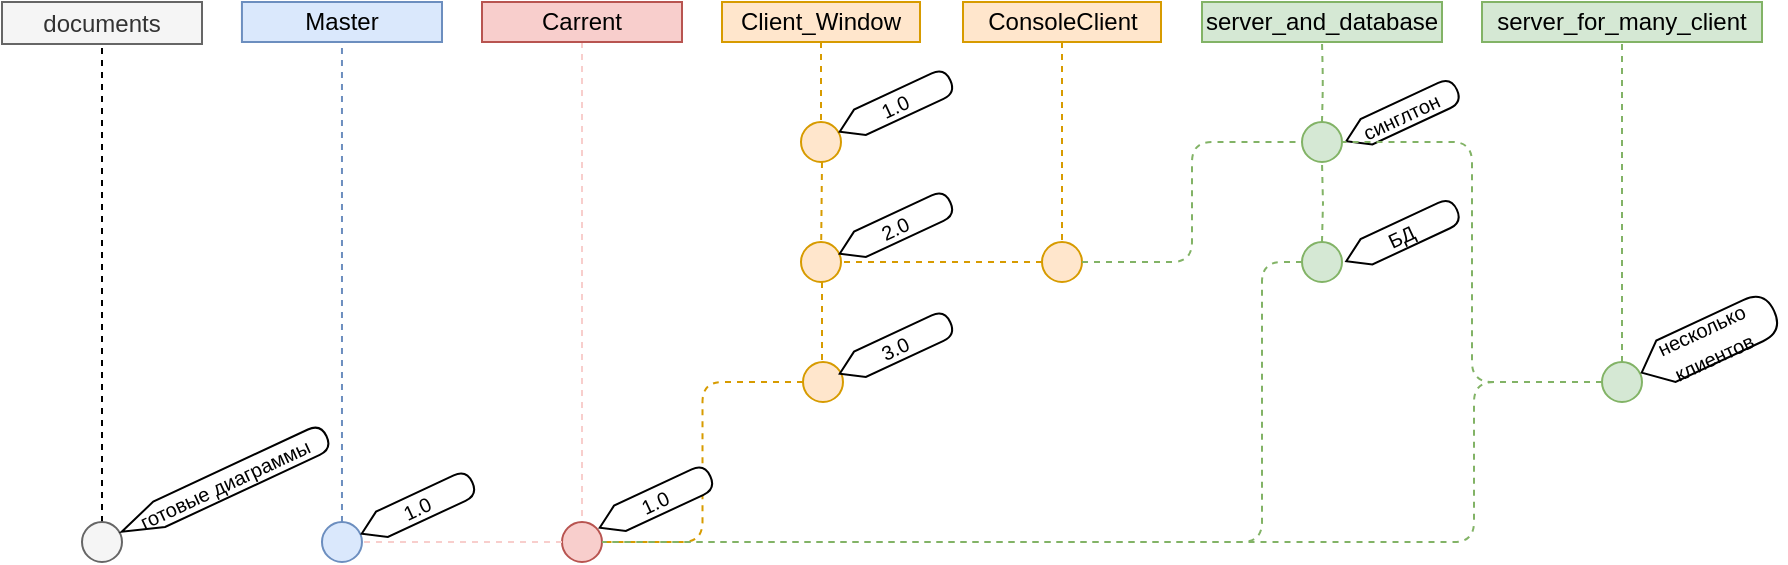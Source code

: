 <mxfile version="26.2.14">
  <diagram id="yPxyJZ8AM_hMuL3Unpa9" name="gitflow">
    <mxGraphModel dx="904" dy="445" grid="1" gridSize="10" guides="1" tooltips="1" connect="1" arrows="1" fold="1" page="1" pageScale="1" pageWidth="850" pageHeight="1100" math="0" shadow="0">
      <root>
        <mxCell id="0" />
        <mxCell id="1" parent="0" />
        <mxCell id="3" value="" style="endArrow=none;dashed=1;html=1;fillColor=#dae8fc;strokeColor=#6c8ebf;exitX=0.5;exitY=0;exitDx=0;exitDy=0;" parent="1" source="4" target="7" edge="1">
          <mxGeometry width="50" height="50" relative="1" as="geometry">
            <mxPoint x="141.803" y="160.164" as="sourcePoint" />
            <mxPoint x="720" y="70" as="targetPoint" />
          </mxGeometry>
        </mxCell>
        <mxCell id="4" value="" style="ellipse;whiteSpace=wrap;html=1;aspect=fixed;fillColor=#dae8fc;strokeColor=#6c8ebf;fontStyle=1;labelPosition=right;verticalLabelPosition=top;align=center;verticalAlign=bottom;fontColor=#0066CC;" parent="1" vertex="1">
          <mxGeometry x="159.99" y="260" width="20" height="20" as="geometry" />
        </mxCell>
        <mxCell id="7" value="Master" style="text;html=1;strokeColor=#6c8ebf;fillColor=#dae8fc;align=center;verticalAlign=middle;whiteSpace=wrap;rounded=0;" parent="1" vertex="1">
          <mxGeometry x="119.97" width="100.03" height="20" as="geometry" />
        </mxCell>
        <mxCell id="9" value="" style="ellipse;whiteSpace=wrap;html=1;aspect=fixed;fillColor=#f8cecc;strokeColor=#b85450;" parent="1" vertex="1">
          <mxGeometry x="280" y="260" width="20" height="20" as="geometry" />
        </mxCell>
        <mxCell id="TqjULr7ZvnBJGrtV8sEN-186" value="" style="endArrow=none;dashed=1;html=1;fillColor=#dae8fc;strokeColor=#f8cecc;exitX=0.5;exitY=1;exitDx=0;exitDy=0;" edge="1" parent="1" source="20" target="9">
          <mxGeometry relative="1" as="geometry" />
        </mxCell>
        <mxCell id="20" value="Carrent" style="text;html=1;strokeColor=#b85450;fillColor=#f8cecc;align=center;verticalAlign=middle;whiteSpace=wrap;rounded=0;" parent="1" vertex="1">
          <mxGeometry x="240" width="100" height="20" as="geometry" />
        </mxCell>
        <mxCell id="23" style="edgeStyle=orthogonalEdgeStyle;rounded=1;orthogonalLoop=1;jettySize=auto;html=1;dashed=1;endArrow=none;endFill=0;fillColor=#d5e8d4;strokeColor=#82b366;" parent="1" target="24" edge="1">
          <mxGeometry relative="1" as="geometry">
            <mxPoint x="700" y="180" as="targetPoint" />
            <mxPoint x="660" y="60" as="sourcePoint" />
          </mxGeometry>
        </mxCell>
        <mxCell id="24" value="server_and_database" style="text;html=1;strokeColor=#82b366;fillColor=#d5e8d4;align=center;verticalAlign=middle;whiteSpace=wrap;rounded=0;" parent="1" vertex="1">
          <mxGeometry x="600" width="120" height="20" as="geometry" />
        </mxCell>
        <mxCell id="39" value="" style="ellipse;whiteSpace=wrap;html=1;aspect=fixed;fontSize=10;labelPosition=right;verticalLabelPosition=top;align=centrt;verticalAlign=bottom;fillColor=#ffe6cc;strokeColor=#d79b00;fontColor=#FFB570;" parent="1" vertex="1">
          <mxGeometry x="399.5" y="60" width="20" height="20" as="geometry" />
        </mxCell>
        <mxCell id="TqjULr7ZvnBJGrtV8sEN-187" style="endArrow=none;dashed=1;html=1;fillColor=#dae8fc;strokeColor=#d79b00;exitX=0.5;exitY=1;exitDx=0;exitDy=0;" edge="1" parent="1" source="42" target="39">
          <mxGeometry relative="1" as="geometry" />
        </mxCell>
        <mxCell id="42" value="Client_Window" style="text;html=1;strokeColor=#d79b00;fillColor=#ffe6cc;align=center;verticalAlign=middle;whiteSpace=wrap;rounded=0;fontSize=12;" parent="1" vertex="1">
          <mxGeometry x="360" width="99" height="20" as="geometry" />
        </mxCell>
        <mxCell id="85" value="server_for_many_client" style="text;html=1;strokeColor=#82b366;fillColor=#d5e8d4;align=center;verticalAlign=middle;whiteSpace=wrap;rounded=0;" parent="1" vertex="1">
          <mxGeometry x="740" width="140" height="20" as="geometry" />
        </mxCell>
        <mxCell id="102" value="documents" style="text;html=1;strokeColor=#666666;fillColor=#f5f5f5;align=center;verticalAlign=middle;whiteSpace=wrap;rounded=0;fontColor=#333333;" parent="1" vertex="1">
          <mxGeometry width="100" height="21" as="geometry" />
        </mxCell>
        <mxCell id="125" value="ConsoleClient" style="text;html=1;strokeColor=#d79b00;fillColor=#ffe6cc;align=center;verticalAlign=middle;whiteSpace=wrap;rounded=0;fontSize=12;" parent="1" vertex="1">
          <mxGeometry x="480.5" width="99" height="20" as="geometry" />
        </mxCell>
        <mxCell id="175" style="edgeStyle=orthogonalEdgeStyle;rounded=1;orthogonalLoop=1;jettySize=auto;html=1;dashed=1;endArrow=none;endFill=0;" parent="1" source="173" target="102" edge="1">
          <mxGeometry relative="1" as="geometry" />
        </mxCell>
        <mxCell id="173" value="" style="ellipse;whiteSpace=wrap;html=1;aspect=fixed;fontSize=10;fontColor=#333333;fillColor=#f5f5f5;strokeColor=#666666;" parent="1" vertex="1">
          <mxGeometry x="40" y="260" width="20" height="20" as="geometry" />
        </mxCell>
        <mxCell id="TqjULr7ZvnBJGrtV8sEN-190" value="" style="ellipse;whiteSpace=wrap;html=1;aspect=fixed;fontSize=10;labelPosition=right;verticalLabelPosition=top;align=center;verticalAlign=bottom;fillColor=#ffe6cc;strokeColor=#d79b00;fontColor=#FFB570;" vertex="1" parent="1">
          <mxGeometry x="520" y="120" width="20" height="20" as="geometry" />
        </mxCell>
        <mxCell id="TqjULr7ZvnBJGrtV8sEN-191" style="endArrow=none;dashed=1;html=1;fillColor=#dae8fc;strokeColor=#d79b00;exitX=0.5;exitY=1;exitDx=0;exitDy=0;" edge="1" parent="1" target="TqjULr7ZvnBJGrtV8sEN-190" source="125">
          <mxGeometry relative="1" as="geometry">
            <mxPoint x="530" y="30" as="sourcePoint" />
          </mxGeometry>
        </mxCell>
        <mxCell id="TqjULr7ZvnBJGrtV8sEN-192" style="edgeStyle=orthogonalEdgeStyle;rounded=1;orthogonalLoop=1;jettySize=auto;html=1;dashed=1;endArrow=none;endFill=0;fillColor=#d5e8d4;strokeColor=#82b366;entryX=0.5;entryY=1;entryDx=0;entryDy=0;exitX=0.5;exitY=0;exitDx=0;exitDy=0;" edge="1" parent="1" source="TqjULr7ZvnBJGrtV8sEN-196" target="85">
          <mxGeometry relative="1" as="geometry">
            <mxPoint x="810" y="20" as="targetPoint" />
            <mxPoint x="810" y="60" as="sourcePoint" />
          </mxGeometry>
        </mxCell>
        <mxCell id="TqjULr7ZvnBJGrtV8sEN-194" value="" style="ellipse;whiteSpace=wrap;html=1;aspect=fixed;fontSize=10;labelPosition=right;verticalLabelPosition=top;align=center;verticalAlign=bottom;fillColor=#d5e8d4;strokeColor=#82b366;fontColor=#82b366;" vertex="1" parent="1">
          <mxGeometry x="650" y="60" width="20" height="20" as="geometry" />
        </mxCell>
        <mxCell id="TqjULr7ZvnBJGrtV8sEN-196" value="" style="ellipse;whiteSpace=wrap;html=1;aspect=fixed;fontSize=10;labelPosition=right;verticalLabelPosition=top;align=center;verticalAlign=bottom;fillColor=#d5e8d4;strokeColor=#82b366;fontColor=#82b366;" vertex="1" parent="1">
          <mxGeometry x="800" y="180" width="20" height="20" as="geometry" />
        </mxCell>
        <mxCell id="TqjULr7ZvnBJGrtV8sEN-198" value="&lt;font style=&quot;font-size: 10px;&quot;&gt;синглтон&lt;br&gt;&lt;/font&gt;" style="shape=display;whiteSpace=wrap;html=1;rotation=-25;size=0.183;" vertex="1" parent="1">
          <mxGeometry x="669.27" y="49.72" width="61" height="14" as="geometry" />
        </mxCell>
        <mxCell id="TqjULr7ZvnBJGrtV8sEN-199" value="&lt;font style=&quot;font-size: 10px;&quot;&gt;1.0&lt;br&gt;&lt;/font&gt;" style="shape=display;whiteSpace=wrap;html=1;rotation=-25;size=0.183;" vertex="1" parent="1">
          <mxGeometry x="416" y="45" width="61" height="14" as="geometry" />
        </mxCell>
        <mxCell id="TqjULr7ZvnBJGrtV8sEN-204" value="" style="ellipse;whiteSpace=wrap;html=1;aspect=fixed;fontSize=10;labelPosition=right;verticalLabelPosition=top;align=centrt;verticalAlign=bottom;fillColor=#ffe6cc;strokeColor=#d79b00;fontColor=#FFB570;" vertex="1" parent="1">
          <mxGeometry x="399.5" y="120" width="20" height="20" as="geometry" />
        </mxCell>
        <mxCell id="TqjULr7ZvnBJGrtV8sEN-205" style="endArrow=none;dashed=1;html=1;fillColor=#dae8fc;strokeColor=#d79b00;exitX=0.5;exitY=1;exitDx=0;exitDy=0;" edge="1" parent="1" target="TqjULr7ZvnBJGrtV8sEN-204">
          <mxGeometry relative="1" as="geometry">
            <mxPoint x="410" y="80" as="sourcePoint" />
          </mxGeometry>
        </mxCell>
        <mxCell id="TqjULr7ZvnBJGrtV8sEN-206" value="" style="ellipse;whiteSpace=wrap;html=1;aspect=fixed;fontSize=10;labelPosition=right;verticalLabelPosition=top;align=centrt;verticalAlign=bottom;fillColor=#ffe6cc;strokeColor=#d79b00;fontColor=#FFB570;" vertex="1" parent="1">
          <mxGeometry x="400.5" y="180" width="20" height="20" as="geometry" />
        </mxCell>
        <mxCell id="TqjULr7ZvnBJGrtV8sEN-207" style="endArrow=none;dashed=1;html=1;fillColor=#dae8fc;strokeColor=#d79b00;exitX=0.5;exitY=1;exitDx=0;exitDy=0;edgeStyle=orthogonalEdgeStyle;" edge="1" parent="1" target="TqjULr7ZvnBJGrtV8sEN-206">
          <mxGeometry relative="1" as="geometry">
            <mxPoint x="410" y="140" as="sourcePoint" />
          </mxGeometry>
        </mxCell>
        <mxCell id="TqjULr7ZvnBJGrtV8sEN-208" value="&lt;font style=&quot;font-size: 10px;&quot;&gt;2.0&lt;br&gt;&lt;/font&gt;" style="shape=display;whiteSpace=wrap;html=1;rotation=-25;size=0.183;" vertex="1" parent="1">
          <mxGeometry x="416" y="106" width="61" height="14" as="geometry" />
        </mxCell>
        <mxCell id="TqjULr7ZvnBJGrtV8sEN-209" value="&lt;font style=&quot;font-size: 10px;&quot;&gt;3.0&lt;br&gt;&lt;/font&gt;" style="shape=display;whiteSpace=wrap;html=1;rotation=-25;size=0.183;" vertex="1" parent="1">
          <mxGeometry x="416" y="166" width="61" height="14" as="geometry" />
        </mxCell>
        <mxCell id="TqjULr7ZvnBJGrtV8sEN-211" style="edgeStyle=orthogonalEdgeStyle;rounded=1;orthogonalLoop=1;jettySize=auto;html=1;dashed=1;endArrow=none;endFill=0;fillColor=#d5e8d4;strokeColor=#82b366;" edge="1" parent="1">
          <mxGeometry relative="1" as="geometry">
            <mxPoint x="660" y="80" as="targetPoint" />
            <mxPoint x="660" y="120" as="sourcePoint" />
          </mxGeometry>
        </mxCell>
        <mxCell id="TqjULr7ZvnBJGrtV8sEN-212" value="" style="ellipse;whiteSpace=wrap;html=1;aspect=fixed;fontSize=10;labelPosition=right;verticalLabelPosition=top;align=center;verticalAlign=bottom;fillColor=#d5e8d4;strokeColor=#82b366;fontColor=#82b366;" vertex="1" parent="1">
          <mxGeometry x="650" y="120" width="20" height="20" as="geometry" />
        </mxCell>
        <mxCell id="TqjULr7ZvnBJGrtV8sEN-213" value="&lt;font style=&quot;font-size: 10px;&quot;&gt;БД&lt;/font&gt;" style="shape=display;whiteSpace=wrap;html=1;rotation=-25;size=0.183;" vertex="1" parent="1">
          <mxGeometry x="669.27" y="109.72" width="61" height="14" as="geometry" />
        </mxCell>
        <mxCell id="TqjULr7ZvnBJGrtV8sEN-214" style="edgeStyle=orthogonalEdgeStyle;rounded=1;orthogonalLoop=1;jettySize=auto;html=1;dashed=1;endArrow=none;endFill=0;fillColor=#d5e8d4;strokeColor=#82b366;entryX=1;entryY=0.5;entryDx=0;entryDy=0;exitX=0;exitY=0.5;exitDx=0;exitDy=0;" edge="1" parent="1" source="TqjULr7ZvnBJGrtV8sEN-196" target="TqjULr7ZvnBJGrtV8sEN-194">
          <mxGeometry relative="1" as="geometry">
            <mxPoint x="820" y="30" as="targetPoint" />
            <mxPoint x="820" y="190" as="sourcePoint" />
          </mxGeometry>
        </mxCell>
        <mxCell id="TqjULr7ZvnBJGrtV8sEN-215" value="&lt;font style=&quot;font-size: 10px;&quot;&gt;несколько клиентов&lt;/font&gt;" style="shape=display;whiteSpace=wrap;html=1;rotation=-25;size=0.183;" vertex="1" parent="1">
          <mxGeometry x="816.44" y="158.46" width="73" height="22.84" as="geometry" />
        </mxCell>
        <mxCell id="TqjULr7ZvnBJGrtV8sEN-220" style="endArrow=none;dashed=1;html=1;fillColor=#dae8fc;strokeColor=#d79b00;exitX=0;exitY=0.5;exitDx=0;exitDy=0;edgeStyle=orthogonalEdgeStyle;entryX=1;entryY=0.5;entryDx=0;entryDy=0;" edge="1" parent="1" source="TqjULr7ZvnBJGrtV8sEN-206" target="9">
          <mxGeometry relative="1" as="geometry">
            <mxPoint x="420" y="150" as="sourcePoint" />
            <mxPoint x="420" y="190" as="targetPoint" />
          </mxGeometry>
        </mxCell>
        <mxCell id="TqjULr7ZvnBJGrtV8sEN-223" style="edgeStyle=orthogonalEdgeStyle;rounded=1;orthogonalLoop=1;jettySize=auto;html=1;dashed=1;endArrow=none;endFill=0;fillColor=#d5e8d4;strokeColor=#82b366;entryX=1;entryY=0.5;entryDx=0;entryDy=0;exitX=0;exitY=0.5;exitDx=0;exitDy=0;" edge="1" parent="1" source="TqjULr7ZvnBJGrtV8sEN-196" target="9">
          <mxGeometry relative="1" as="geometry">
            <mxPoint x="680" y="80" as="targetPoint" />
            <mxPoint x="810" y="200" as="sourcePoint" />
            <Array as="points">
              <mxPoint x="736" y="190" />
              <mxPoint x="736" y="270" />
            </Array>
          </mxGeometry>
        </mxCell>
        <mxCell id="TqjULr7ZvnBJGrtV8sEN-225" style="edgeStyle=orthogonalEdgeStyle;rounded=1;orthogonalLoop=1;jettySize=auto;html=1;dashed=1;endArrow=none;endFill=0;fillColor=#d5e8d4;strokeColor=#82b366;entryX=1;entryY=0.5;entryDx=0;entryDy=0;exitX=0;exitY=0.5;exitDx=0;exitDy=0;" edge="1" parent="1" source="TqjULr7ZvnBJGrtV8sEN-212" target="9">
          <mxGeometry relative="1" as="geometry">
            <mxPoint x="310" y="280" as="targetPoint" />
            <mxPoint x="820" y="210" as="sourcePoint" />
            <Array as="points">
              <mxPoint x="630" y="130" />
              <mxPoint x="630" y="270" />
            </Array>
          </mxGeometry>
        </mxCell>
        <mxCell id="TqjULr7ZvnBJGrtV8sEN-226" value="&lt;font style=&quot;font-size: 10px;&quot;&gt;1.0&lt;br&gt;&lt;/font&gt;" style="shape=display;whiteSpace=wrap;html=1;rotation=-25;size=0.183;" vertex="1" parent="1">
          <mxGeometry x="296" y="243" width="61" height="14" as="geometry" />
        </mxCell>
        <mxCell id="TqjULr7ZvnBJGrtV8sEN-227" value="&lt;font style=&quot;font-size: 10px;&quot;&gt;1.0&lt;br&gt;&lt;/font&gt;" style="shape=display;whiteSpace=wrap;html=1;rotation=-25;size=0.183;" vertex="1" parent="1">
          <mxGeometry x="177" y="246" width="61" height="14" as="geometry" />
        </mxCell>
        <mxCell id="TqjULr7ZvnBJGrtV8sEN-228" value="" style="endArrow=none;dashed=1;html=1;fillColor=#dae8fc;strokeColor=#f8cecc;exitX=0;exitY=0.5;exitDx=0;exitDy=0;entryX=1;entryY=0.5;entryDx=0;entryDy=0;" edge="1" parent="1" source="9" target="4">
          <mxGeometry relative="1" as="geometry">
            <mxPoint x="300" y="30" as="sourcePoint" />
            <mxPoint x="300" y="270" as="targetPoint" />
          </mxGeometry>
        </mxCell>
        <mxCell id="TqjULr7ZvnBJGrtV8sEN-230" value="&lt;font style=&quot;font-size: 10px;&quot;&gt;готовые диаграммы&lt;br&gt;&lt;/font&gt;" style="shape=display;whiteSpace=wrap;html=1;rotation=-25;size=0.183;" vertex="1" parent="1">
          <mxGeometry x="54.56" y="234.01" width="113" height="14" as="geometry" />
        </mxCell>
        <mxCell id="TqjULr7ZvnBJGrtV8sEN-231" style="edgeStyle=orthogonalEdgeStyle;rounded=1;orthogonalLoop=1;jettySize=auto;html=1;dashed=1;endArrow=none;endFill=0;fillColor=#d5e8d4;strokeColor=#82b366;entryX=0;entryY=0.5;entryDx=0;entryDy=0;exitX=1;exitY=0.5;exitDx=0;exitDy=0;" edge="1" parent="1" source="TqjULr7ZvnBJGrtV8sEN-190" target="TqjULr7ZvnBJGrtV8sEN-194">
          <mxGeometry relative="1" as="geometry">
            <mxPoint x="680" y="80" as="targetPoint" />
            <mxPoint x="810" y="200" as="sourcePoint" />
          </mxGeometry>
        </mxCell>
        <mxCell id="TqjULr7ZvnBJGrtV8sEN-232" style="endArrow=none;dashed=1;html=1;fillColor=#dae8fc;strokeColor=#d79b00;entryX=1;entryY=0.5;entryDx=0;entryDy=0;exitX=0;exitY=0.5;exitDx=0;exitDy=0;" edge="1" parent="1" source="TqjULr7ZvnBJGrtV8sEN-190" target="TqjULr7ZvnBJGrtV8sEN-204">
          <mxGeometry relative="1" as="geometry">
            <mxPoint x="510" y="150" as="sourcePoint" />
            <mxPoint x="540" y="130" as="targetPoint" />
          </mxGeometry>
        </mxCell>
      </root>
    </mxGraphModel>
  </diagram>
</mxfile>
